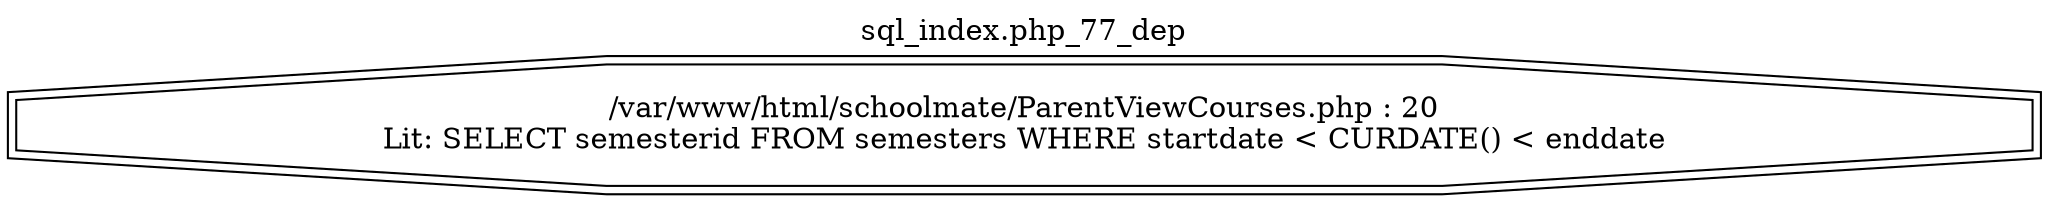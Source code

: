 digraph cfg {
  label="sql_index.php_77_dep";
  labelloc=t;
  n1 [shape=doubleoctagon, label="/var/www/html/schoolmate/ParentViewCourses.php : 20\nLit: SELECT semesterid FROM semesters WHERE startdate < CURDATE() < enddate\n"];
}
